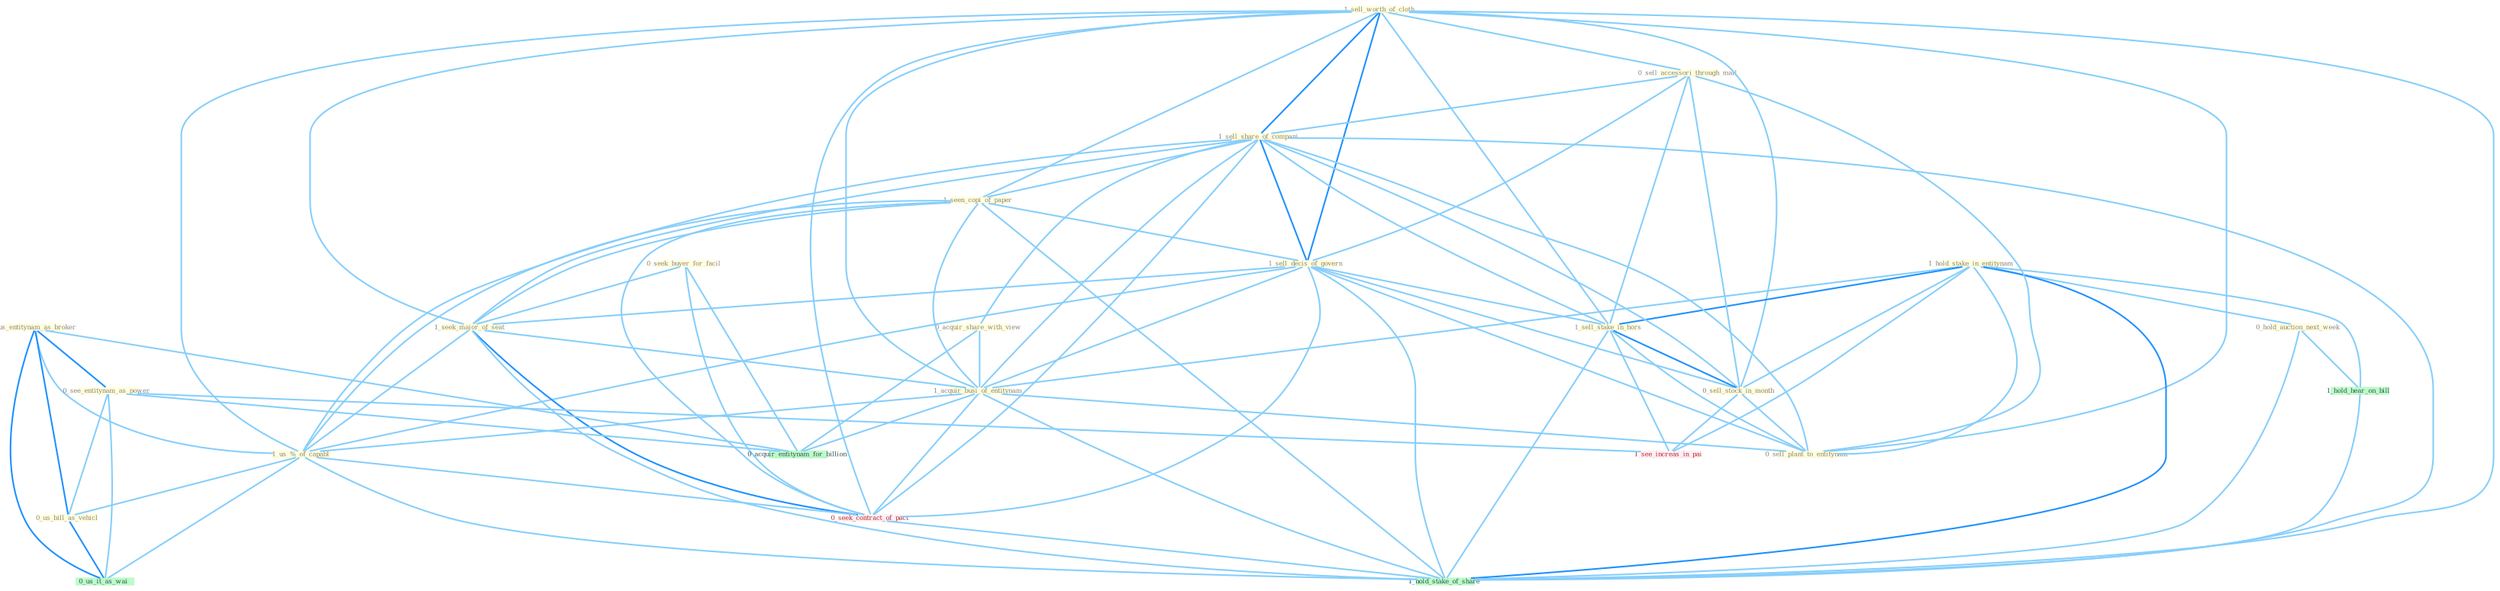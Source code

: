 Graph G{ 
    node
    [shape=polygon,style=filled,width=.5,height=.06,color="#BDFCC9",fixedsize=true,fontsize=4,
    fontcolor="#2f4f4f"];
    {node
    [color="#ffffe0", fontcolor="#8b7d6b"] "1_sell_worth_of_cloth " "1_hold_stake_in_entitynam " "0_sell_accessori_through_mail " "1_sell_share_of_compani " "0_seek_buyer_for_facil " "0_acquir_share_with_view " "1_seen_copi_of_paper " "1_sell_decis_of_govern " "1_seek_major_of_seat " "1_acquir_busi_of_entitynam " "0_us_entitynam_as_broker " "1_us_%_of_capabl " "1_sell_stake_in_hors " "0_sell_stock_in_month " "0_sell_plant_to_entitynam " "0_see_entitynam_as_power " "0_us_bill_as_vehicl " "0_hold_auction_next_week "}
{node [color="#fff0f5", fontcolor="#b22222"] "0_seek_contract_of_pact " "1_see_increas_in_pai "}
edge [color="#B0E2FF"];

	"1_sell_worth_of_cloth " -- "0_sell_accessori_through_mail " [w="1", color="#87cefa" ];
	"1_sell_worth_of_cloth " -- "1_sell_share_of_compani " [w="2", color="#1e90ff" , len=0.8];
	"1_sell_worth_of_cloth " -- "1_seen_copi_of_paper " [w="1", color="#87cefa" ];
	"1_sell_worth_of_cloth " -- "1_sell_decis_of_govern " [w="2", color="#1e90ff" , len=0.8];
	"1_sell_worth_of_cloth " -- "1_seek_major_of_seat " [w="1", color="#87cefa" ];
	"1_sell_worth_of_cloth " -- "1_acquir_busi_of_entitynam " [w="1", color="#87cefa" ];
	"1_sell_worth_of_cloth " -- "1_us_%_of_capabl " [w="1", color="#87cefa" ];
	"1_sell_worth_of_cloth " -- "1_sell_stake_in_hors " [w="1", color="#87cefa" ];
	"1_sell_worth_of_cloth " -- "0_sell_stock_in_month " [w="1", color="#87cefa" ];
	"1_sell_worth_of_cloth " -- "0_sell_plant_to_entitynam " [w="1", color="#87cefa" ];
	"1_sell_worth_of_cloth " -- "0_seek_contract_of_pact " [w="1", color="#87cefa" ];
	"1_sell_worth_of_cloth " -- "1_hold_stake_of_share " [w="1", color="#87cefa" ];
	"1_hold_stake_in_entitynam " -- "1_acquir_busi_of_entitynam " [w="1", color="#87cefa" ];
	"1_hold_stake_in_entitynam " -- "1_sell_stake_in_hors " [w="2", color="#1e90ff" , len=0.8];
	"1_hold_stake_in_entitynam " -- "0_sell_stock_in_month " [w="1", color="#87cefa" ];
	"1_hold_stake_in_entitynam " -- "0_sell_plant_to_entitynam " [w="1", color="#87cefa" ];
	"1_hold_stake_in_entitynam " -- "0_hold_auction_next_week " [w="1", color="#87cefa" ];
	"1_hold_stake_in_entitynam " -- "1_see_increas_in_pai " [w="1", color="#87cefa" ];
	"1_hold_stake_in_entitynam " -- "1_hold_hear_on_bill " [w="1", color="#87cefa" ];
	"1_hold_stake_in_entitynam " -- "1_hold_stake_of_share " [w="2", color="#1e90ff" , len=0.8];
	"0_sell_accessori_through_mail " -- "1_sell_share_of_compani " [w="1", color="#87cefa" ];
	"0_sell_accessori_through_mail " -- "1_sell_decis_of_govern " [w="1", color="#87cefa" ];
	"0_sell_accessori_through_mail " -- "1_sell_stake_in_hors " [w="1", color="#87cefa" ];
	"0_sell_accessori_through_mail " -- "0_sell_stock_in_month " [w="1", color="#87cefa" ];
	"0_sell_accessori_through_mail " -- "0_sell_plant_to_entitynam " [w="1", color="#87cefa" ];
	"1_sell_share_of_compani " -- "0_acquir_share_with_view " [w="1", color="#87cefa" ];
	"1_sell_share_of_compani " -- "1_seen_copi_of_paper " [w="1", color="#87cefa" ];
	"1_sell_share_of_compani " -- "1_sell_decis_of_govern " [w="2", color="#1e90ff" , len=0.8];
	"1_sell_share_of_compani " -- "1_seek_major_of_seat " [w="1", color="#87cefa" ];
	"1_sell_share_of_compani " -- "1_acquir_busi_of_entitynam " [w="1", color="#87cefa" ];
	"1_sell_share_of_compani " -- "1_us_%_of_capabl " [w="1", color="#87cefa" ];
	"1_sell_share_of_compani " -- "1_sell_stake_in_hors " [w="1", color="#87cefa" ];
	"1_sell_share_of_compani " -- "0_sell_stock_in_month " [w="1", color="#87cefa" ];
	"1_sell_share_of_compani " -- "0_sell_plant_to_entitynam " [w="1", color="#87cefa" ];
	"1_sell_share_of_compani " -- "0_seek_contract_of_pact " [w="1", color="#87cefa" ];
	"1_sell_share_of_compani " -- "1_hold_stake_of_share " [w="1", color="#87cefa" ];
	"0_seek_buyer_for_facil " -- "1_seek_major_of_seat " [w="1", color="#87cefa" ];
	"0_seek_buyer_for_facil " -- "0_seek_contract_of_pact " [w="1", color="#87cefa" ];
	"0_seek_buyer_for_facil " -- "0_acquir_entitynam_for_billion " [w="1", color="#87cefa" ];
	"0_acquir_share_with_view " -- "1_acquir_busi_of_entitynam " [w="1", color="#87cefa" ];
	"0_acquir_share_with_view " -- "0_acquir_entitynam_for_billion " [w="1", color="#87cefa" ];
	"1_seen_copi_of_paper " -- "1_sell_decis_of_govern " [w="1", color="#87cefa" ];
	"1_seen_copi_of_paper " -- "1_seek_major_of_seat " [w="1", color="#87cefa" ];
	"1_seen_copi_of_paper " -- "1_acquir_busi_of_entitynam " [w="1", color="#87cefa" ];
	"1_seen_copi_of_paper " -- "1_us_%_of_capabl " [w="1", color="#87cefa" ];
	"1_seen_copi_of_paper " -- "0_seek_contract_of_pact " [w="1", color="#87cefa" ];
	"1_seen_copi_of_paper " -- "1_hold_stake_of_share " [w="1", color="#87cefa" ];
	"1_sell_decis_of_govern " -- "1_seek_major_of_seat " [w="1", color="#87cefa" ];
	"1_sell_decis_of_govern " -- "1_acquir_busi_of_entitynam " [w="1", color="#87cefa" ];
	"1_sell_decis_of_govern " -- "1_us_%_of_capabl " [w="1", color="#87cefa" ];
	"1_sell_decis_of_govern " -- "1_sell_stake_in_hors " [w="1", color="#87cefa" ];
	"1_sell_decis_of_govern " -- "0_sell_stock_in_month " [w="1", color="#87cefa" ];
	"1_sell_decis_of_govern " -- "0_sell_plant_to_entitynam " [w="1", color="#87cefa" ];
	"1_sell_decis_of_govern " -- "0_seek_contract_of_pact " [w="1", color="#87cefa" ];
	"1_sell_decis_of_govern " -- "1_hold_stake_of_share " [w="1", color="#87cefa" ];
	"1_seek_major_of_seat " -- "1_acquir_busi_of_entitynam " [w="1", color="#87cefa" ];
	"1_seek_major_of_seat " -- "1_us_%_of_capabl " [w="1", color="#87cefa" ];
	"1_seek_major_of_seat " -- "0_seek_contract_of_pact " [w="2", color="#1e90ff" , len=0.8];
	"1_seek_major_of_seat " -- "1_hold_stake_of_share " [w="1", color="#87cefa" ];
	"1_acquir_busi_of_entitynam " -- "1_us_%_of_capabl " [w="1", color="#87cefa" ];
	"1_acquir_busi_of_entitynam " -- "0_sell_plant_to_entitynam " [w="1", color="#87cefa" ];
	"1_acquir_busi_of_entitynam " -- "0_seek_contract_of_pact " [w="1", color="#87cefa" ];
	"1_acquir_busi_of_entitynam " -- "0_acquir_entitynam_for_billion " [w="1", color="#87cefa" ];
	"1_acquir_busi_of_entitynam " -- "1_hold_stake_of_share " [w="1", color="#87cefa" ];
	"0_us_entitynam_as_broker " -- "1_us_%_of_capabl " [w="1", color="#87cefa" ];
	"0_us_entitynam_as_broker " -- "0_see_entitynam_as_power " [w="2", color="#1e90ff" , len=0.8];
	"0_us_entitynam_as_broker " -- "0_us_bill_as_vehicl " [w="2", color="#1e90ff" , len=0.8];
	"0_us_entitynam_as_broker " -- "0_us_it_as_wai " [w="2", color="#1e90ff" , len=0.8];
	"0_us_entitynam_as_broker " -- "0_acquir_entitynam_for_billion " [w="1", color="#87cefa" ];
	"1_us_%_of_capabl " -- "0_us_bill_as_vehicl " [w="1", color="#87cefa" ];
	"1_us_%_of_capabl " -- "0_seek_contract_of_pact " [w="1", color="#87cefa" ];
	"1_us_%_of_capabl " -- "0_us_it_as_wai " [w="1", color="#87cefa" ];
	"1_us_%_of_capabl " -- "1_hold_stake_of_share " [w="1", color="#87cefa" ];
	"1_sell_stake_in_hors " -- "0_sell_stock_in_month " [w="2", color="#1e90ff" , len=0.8];
	"1_sell_stake_in_hors " -- "0_sell_plant_to_entitynam " [w="1", color="#87cefa" ];
	"1_sell_stake_in_hors " -- "1_see_increas_in_pai " [w="1", color="#87cefa" ];
	"1_sell_stake_in_hors " -- "1_hold_stake_of_share " [w="1", color="#87cefa" ];
	"0_sell_stock_in_month " -- "0_sell_plant_to_entitynam " [w="1", color="#87cefa" ];
	"0_sell_stock_in_month " -- "1_see_increas_in_pai " [w="1", color="#87cefa" ];
	"0_see_entitynam_as_power " -- "0_us_bill_as_vehicl " [w="1", color="#87cefa" ];
	"0_see_entitynam_as_power " -- "0_us_it_as_wai " [w="1", color="#87cefa" ];
	"0_see_entitynam_as_power " -- "0_acquir_entitynam_for_billion " [w="1", color="#87cefa" ];
	"0_see_entitynam_as_power " -- "1_see_increas_in_pai " [w="1", color="#87cefa" ];
	"0_us_bill_as_vehicl " -- "0_us_it_as_wai " [w="2", color="#1e90ff" , len=0.8];
	"0_hold_auction_next_week " -- "1_hold_hear_on_bill " [w="1", color="#87cefa" ];
	"0_hold_auction_next_week " -- "1_hold_stake_of_share " [w="1", color="#87cefa" ];
	"0_seek_contract_of_pact " -- "1_hold_stake_of_share " [w="1", color="#87cefa" ];
	"1_hold_hear_on_bill " -- "1_hold_stake_of_share " [w="1", color="#87cefa" ];
}